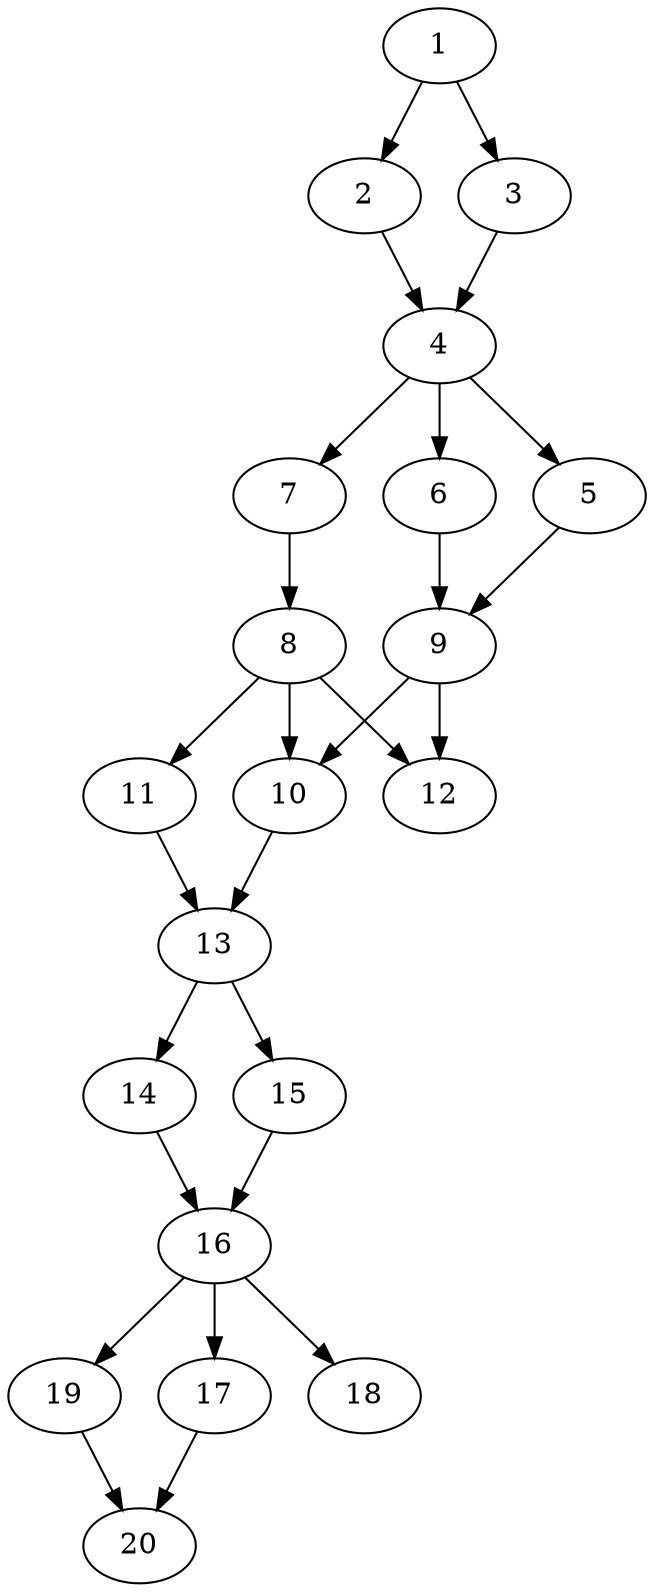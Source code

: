 // DAG automatically generated by daggen at Sat Jul 27 15:36:23 2019
// ./daggen --dot -n 20 --ccr 0.4 --fat 0.4 --regular 0.5 --density 0.7 --mindata 5242880 --maxdata 52428800 
digraph G {
  1 [size="36264960", alpha="0.07", expect_size="14505984"] 
  1 -> 2 [size ="14505984"]
  1 -> 3 [size ="14505984"]
  2 [size="64238080", alpha="0.05", expect_size="25695232"] 
  2 -> 4 [size ="25695232"]
  3 [size="45388800", alpha="0.12", expect_size="18155520"] 
  3 -> 4 [size ="18155520"]
  4 [size="110819840", alpha="0.14", expect_size="44327936"] 
  4 -> 5 [size ="44327936"]
  4 -> 6 [size ="44327936"]
  4 -> 7 [size ="44327936"]
  5 [size="127938560", alpha="0.16", expect_size="51175424"] 
  5 -> 9 [size ="51175424"]
  6 [size="33448960", alpha="0.14", expect_size="13379584"] 
  6 -> 9 [size ="13379584"]
  7 [size="119521280", alpha="0.15", expect_size="47808512"] 
  7 -> 8 [size ="47808512"]
  8 [size="29155840", alpha="0.07", expect_size="11662336"] 
  8 -> 10 [size ="11662336"]
  8 -> 11 [size ="11662336"]
  8 -> 12 [size ="11662336"]
  9 [size="73536000", alpha="0.09", expect_size="29414400"] 
  9 -> 10 [size ="29414400"]
  9 -> 12 [size ="29414400"]
  10 [size="103296000", alpha="0.19", expect_size="41318400"] 
  10 -> 13 [size ="41318400"]
  11 [size="69783040", alpha="0.03", expect_size="27913216"] 
  11 -> 13 [size ="27913216"]
  12 [size="108431360", alpha="0.07", expect_size="43372544"] 
  13 [size="21711360", alpha="0.04", expect_size="8684544"] 
  13 -> 14 [size ="8684544"]
  13 -> 15 [size ="8684544"]
  14 [size="93793280", alpha="0.14", expect_size="37517312"] 
  14 -> 16 [size ="37517312"]
  15 [size="58641920", alpha="0.10", expect_size="23456768"] 
  15 -> 16 [size ="23456768"]
  16 [size="34076160", alpha="0.05", expect_size="13630464"] 
  16 -> 17 [size ="13630464"]
  16 -> 18 [size ="13630464"]
  16 -> 19 [size ="13630464"]
  17 [size="119247360", alpha="0.18", expect_size="47698944"] 
  17 -> 20 [size ="47698944"]
  18 [size="87416320", alpha="0.15", expect_size="34966528"] 
  19 [size="129722880", alpha="0.03", expect_size="51889152"] 
  19 -> 20 [size ="51889152"]
  20 [size="63104000", alpha="0.12", expect_size="25241600"] 
}
